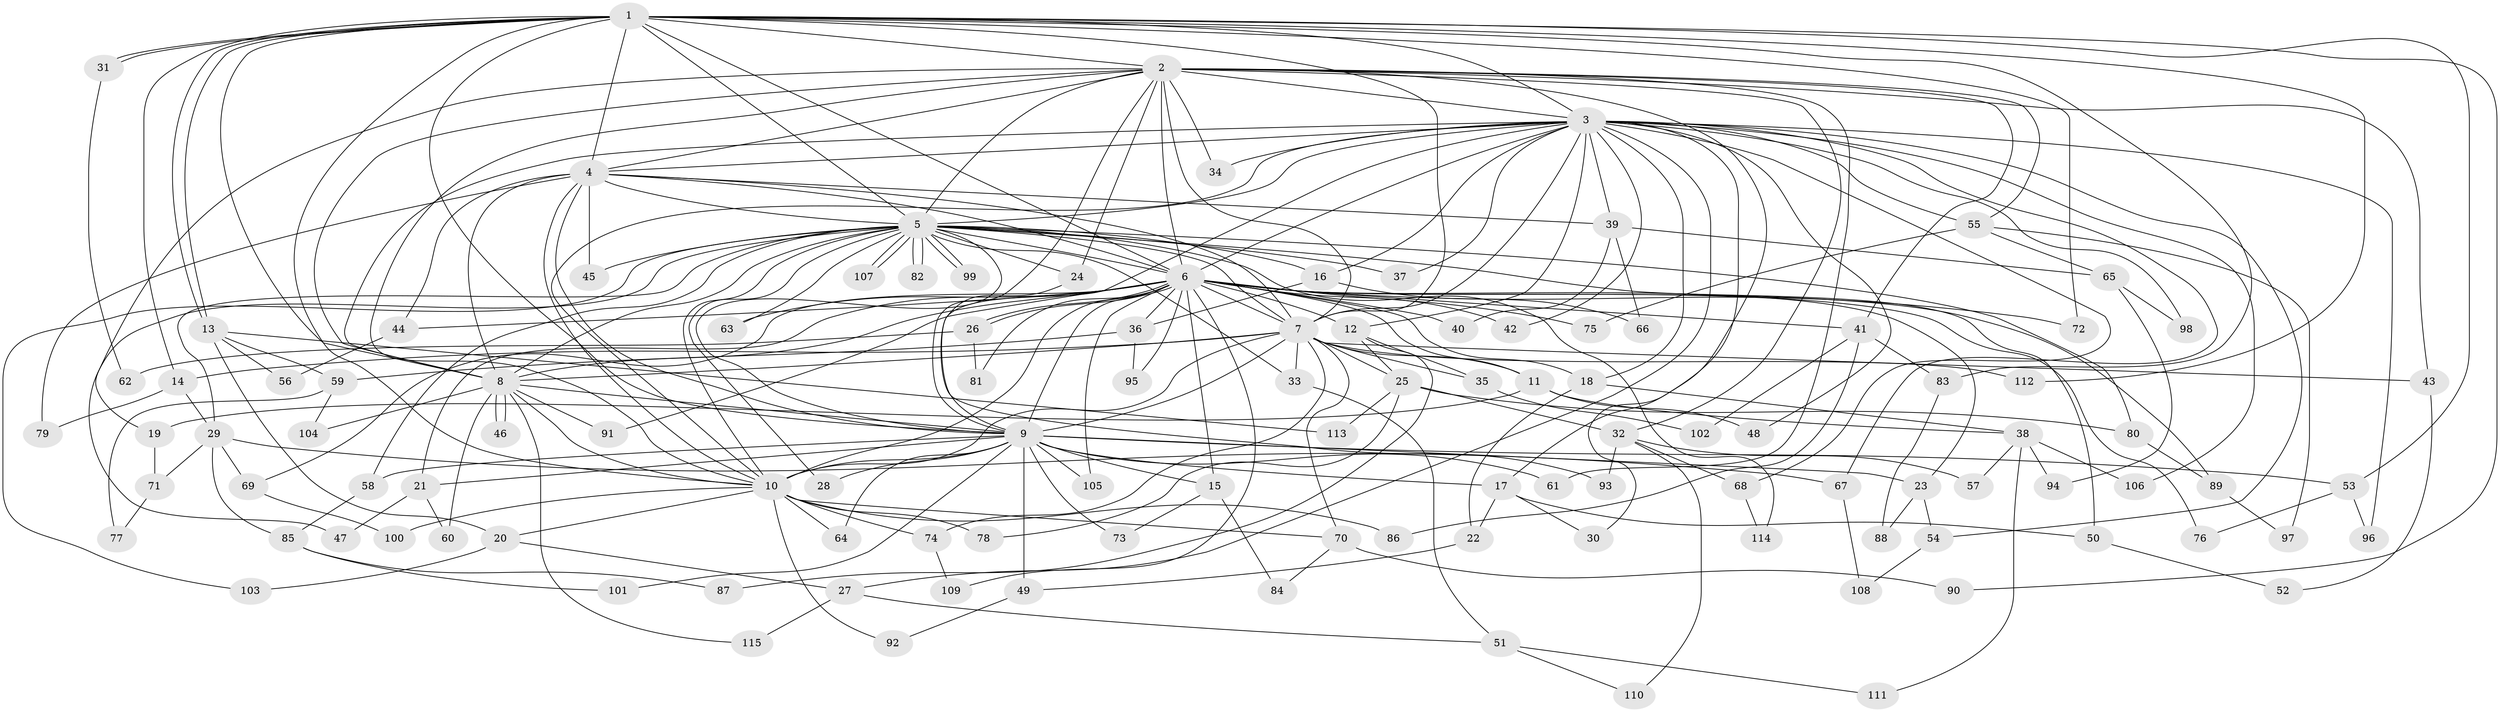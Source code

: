 // Generated by graph-tools (version 1.1) at 2025/44/03/09/25 04:44:17]
// undirected, 115 vertices, 255 edges
graph export_dot {
graph [start="1"]
  node [color=gray90,style=filled];
  1;
  2;
  3;
  4;
  5;
  6;
  7;
  8;
  9;
  10;
  11;
  12;
  13;
  14;
  15;
  16;
  17;
  18;
  19;
  20;
  21;
  22;
  23;
  24;
  25;
  26;
  27;
  28;
  29;
  30;
  31;
  32;
  33;
  34;
  35;
  36;
  37;
  38;
  39;
  40;
  41;
  42;
  43;
  44;
  45;
  46;
  47;
  48;
  49;
  50;
  51;
  52;
  53;
  54;
  55;
  56;
  57;
  58;
  59;
  60;
  61;
  62;
  63;
  64;
  65;
  66;
  67;
  68;
  69;
  70;
  71;
  72;
  73;
  74;
  75;
  76;
  77;
  78;
  79;
  80;
  81;
  82;
  83;
  84;
  85;
  86;
  87;
  88;
  89;
  90;
  91;
  92;
  93;
  94;
  95;
  96;
  97;
  98;
  99;
  100;
  101;
  102;
  103;
  104;
  105;
  106;
  107;
  108;
  109;
  110;
  111;
  112;
  113;
  114;
  115;
  1 -- 2;
  1 -- 3;
  1 -- 4;
  1 -- 5;
  1 -- 6;
  1 -- 7;
  1 -- 8;
  1 -- 9;
  1 -- 10;
  1 -- 13;
  1 -- 13;
  1 -- 14;
  1 -- 31;
  1 -- 31;
  1 -- 53;
  1 -- 72;
  1 -- 83;
  1 -- 90;
  1 -- 112;
  2 -- 3;
  2 -- 4;
  2 -- 5;
  2 -- 6;
  2 -- 7;
  2 -- 8;
  2 -- 9;
  2 -- 10;
  2 -- 17;
  2 -- 19;
  2 -- 24;
  2 -- 32;
  2 -- 34;
  2 -- 41;
  2 -- 43;
  2 -- 55;
  2 -- 61;
  3 -- 4;
  3 -- 5;
  3 -- 6;
  3 -- 7;
  3 -- 8;
  3 -- 9;
  3 -- 10;
  3 -- 12;
  3 -- 16;
  3 -- 18;
  3 -- 27;
  3 -- 30;
  3 -- 34;
  3 -- 37;
  3 -- 39;
  3 -- 42;
  3 -- 48;
  3 -- 54;
  3 -- 55;
  3 -- 67;
  3 -- 68;
  3 -- 96;
  3 -- 98;
  3 -- 106;
  4 -- 5;
  4 -- 6;
  4 -- 7;
  4 -- 8;
  4 -- 9;
  4 -- 10;
  4 -- 39;
  4 -- 44;
  4 -- 45;
  4 -- 79;
  5 -- 6;
  5 -- 7;
  5 -- 8;
  5 -- 9;
  5 -- 10;
  5 -- 16;
  5 -- 24;
  5 -- 28;
  5 -- 29;
  5 -- 33;
  5 -- 37;
  5 -- 45;
  5 -- 47;
  5 -- 50;
  5 -- 58;
  5 -- 63;
  5 -- 80;
  5 -- 82;
  5 -- 82;
  5 -- 99;
  5 -- 99;
  5 -- 103;
  5 -- 107;
  5 -- 107;
  5 -- 114;
  6 -- 7;
  6 -- 8;
  6 -- 9;
  6 -- 10;
  6 -- 11;
  6 -- 12;
  6 -- 15;
  6 -- 18;
  6 -- 21;
  6 -- 23;
  6 -- 26;
  6 -- 26;
  6 -- 36;
  6 -- 40;
  6 -- 41;
  6 -- 42;
  6 -- 44;
  6 -- 63;
  6 -- 69;
  6 -- 72;
  6 -- 75;
  6 -- 76;
  6 -- 81;
  6 -- 89;
  6 -- 91;
  6 -- 95;
  6 -- 105;
  6 -- 109;
  7 -- 8;
  7 -- 9;
  7 -- 10;
  7 -- 11;
  7 -- 14;
  7 -- 25;
  7 -- 33;
  7 -- 35;
  7 -- 43;
  7 -- 70;
  7 -- 74;
  7 -- 112;
  8 -- 9;
  8 -- 10;
  8 -- 46;
  8 -- 46;
  8 -- 60;
  8 -- 91;
  8 -- 104;
  8 -- 115;
  9 -- 10;
  9 -- 15;
  9 -- 17;
  9 -- 21;
  9 -- 23;
  9 -- 28;
  9 -- 49;
  9 -- 53;
  9 -- 58;
  9 -- 61;
  9 -- 64;
  9 -- 73;
  9 -- 101;
  9 -- 105;
  10 -- 20;
  10 -- 64;
  10 -- 70;
  10 -- 74;
  10 -- 78;
  10 -- 86;
  10 -- 92;
  10 -- 100;
  11 -- 19;
  11 -- 38;
  11 -- 48;
  12 -- 25;
  12 -- 35;
  12 -- 87;
  13 -- 20;
  13 -- 56;
  13 -- 59;
  13 -- 113;
  14 -- 29;
  14 -- 79;
  15 -- 73;
  15 -- 84;
  16 -- 36;
  16 -- 66;
  17 -- 22;
  17 -- 30;
  17 -- 50;
  18 -- 22;
  18 -- 38;
  19 -- 71;
  20 -- 27;
  20 -- 103;
  21 -- 47;
  21 -- 60;
  22 -- 49;
  23 -- 54;
  23 -- 88;
  24 -- 93;
  25 -- 32;
  25 -- 78;
  25 -- 80;
  25 -- 113;
  26 -- 62;
  26 -- 81;
  27 -- 51;
  27 -- 115;
  29 -- 67;
  29 -- 69;
  29 -- 71;
  29 -- 85;
  31 -- 62;
  32 -- 57;
  32 -- 68;
  32 -- 93;
  32 -- 110;
  33 -- 51;
  35 -- 102;
  36 -- 59;
  36 -- 95;
  38 -- 57;
  38 -- 94;
  38 -- 106;
  38 -- 111;
  39 -- 40;
  39 -- 65;
  39 -- 66;
  41 -- 83;
  41 -- 86;
  41 -- 102;
  43 -- 52;
  44 -- 56;
  49 -- 92;
  50 -- 52;
  51 -- 110;
  51 -- 111;
  53 -- 76;
  53 -- 96;
  54 -- 108;
  55 -- 65;
  55 -- 75;
  55 -- 97;
  58 -- 85;
  59 -- 77;
  59 -- 104;
  65 -- 94;
  65 -- 98;
  67 -- 108;
  68 -- 114;
  69 -- 100;
  70 -- 84;
  70 -- 90;
  71 -- 77;
  74 -- 109;
  80 -- 89;
  83 -- 88;
  85 -- 87;
  85 -- 101;
  89 -- 97;
}
